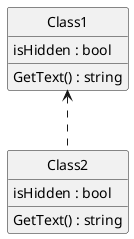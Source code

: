 @startuml name Test
hide circle


class Class1 {
isHidden : bool
GetText() : string
}

class Class2 {
isHidden : bool
GetText() : string
}

Class1 <.. Class2


@enduml
